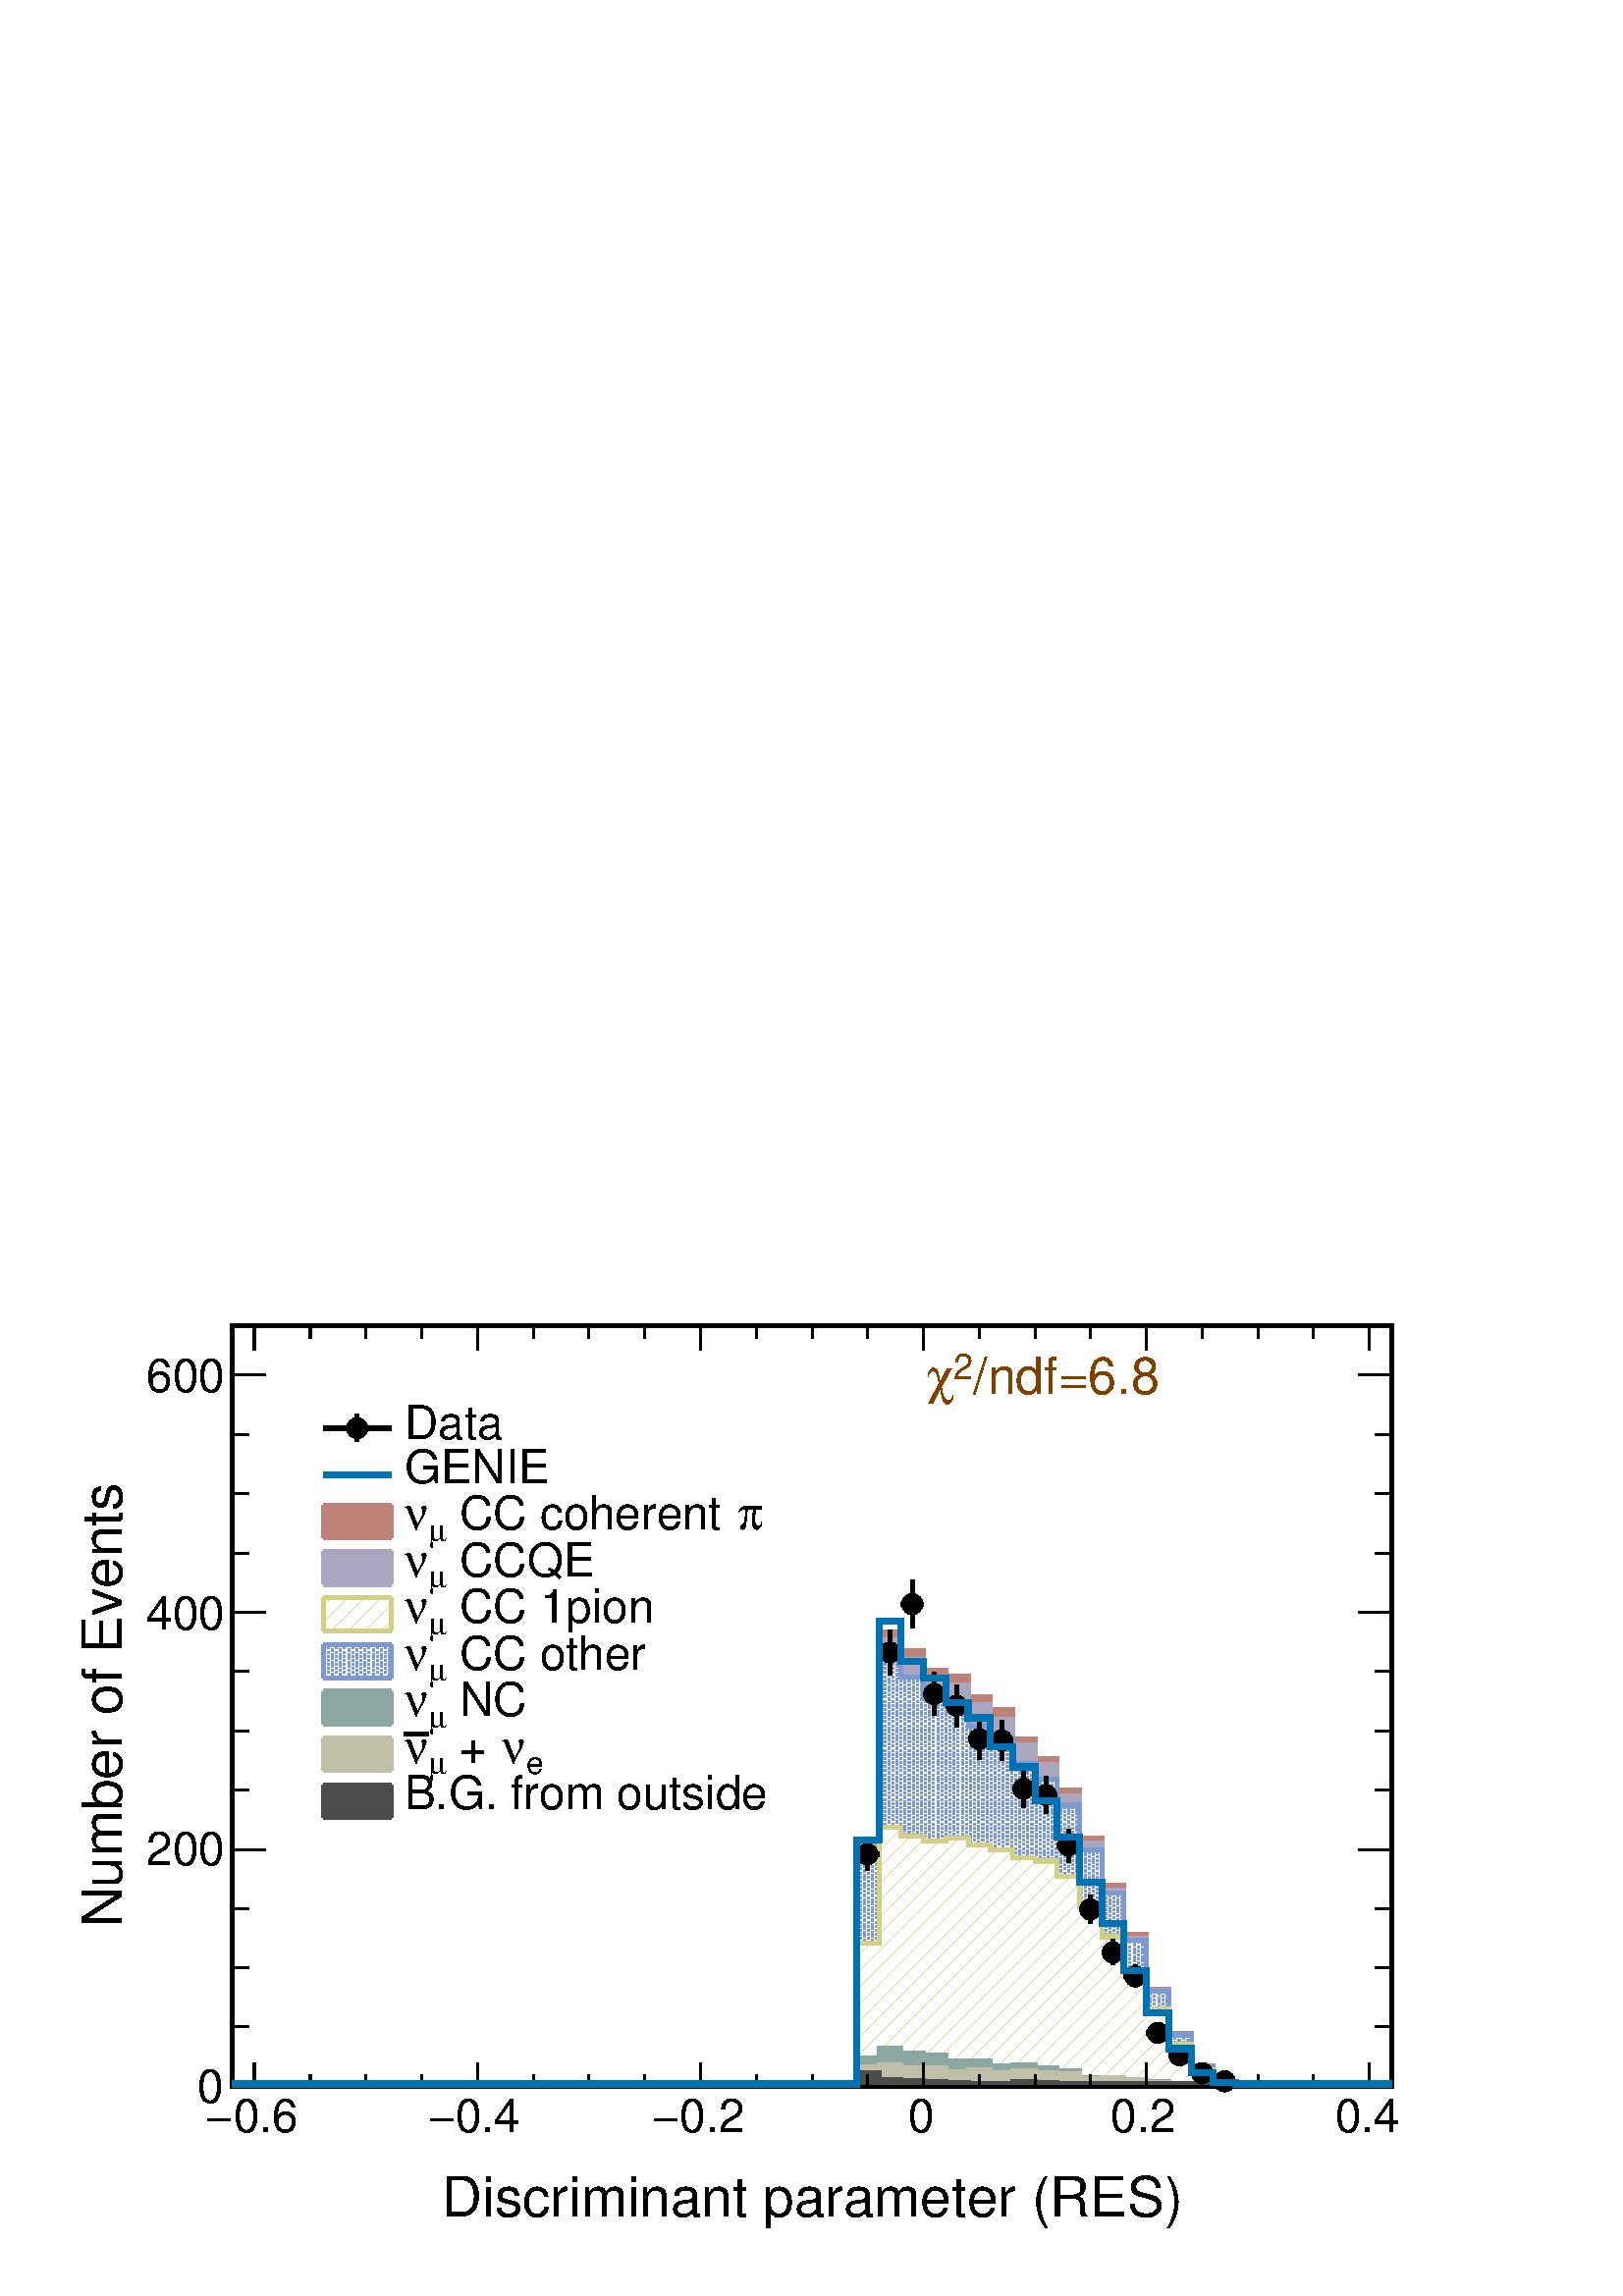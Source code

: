 %!PS-Adobe-2.0 EPSF-2.0
%%BoundingBox:  0 0 567 384
%%EndComments
%%BeginProlog
80 dict begin
/s {stroke} def /l {lineto} def /m {moveto} def /t {translate} def
/r {rotate} def /rl {roll}  def /R {repeat} def
/d {rlineto} def /rm {rmoveto} def /gr {grestore} def /f {eofill} def
/c {setrgbcolor} def /black {0 setgray} def /sd {setdash} def
/cl {closepath} def /sf {scalefont setfont} def /lw {setlinewidth} def
/box {m dup 0 exch d exch 0 d 0 exch neg d cl} def
/NC{systemdict begin initclip end}def/C{NC box clip newpath}def
/bl {box s} def /bf {box f} def /Y { 0 exch d} def /X { 0 d} def 
/K {{pop pop 0 moveto} exch kshow} bind def
/ita {/ang 15 def gsave [1 0 ang dup sin exch cos div 1 0 0] concat} def 
/mp {newpath /y exch def /x exch def} def
/side {[w .77 mul w .23 mul] .385 w mul sd w 0 l currentpoint t -144 r} def
/mr {mp x y w2 0 360 arc} def /m24 {mr s} def /m20 {mr f} def
/mb {mp x y w2 add m w2 neg 0 d 0 w neg d w 0 d 0 w d cl} def
/mt {mp x y w2 add m w2 neg w neg d w 0 d cl} def
/m21 {mb f} def /m25 {mb s} def /m22 {mt f} def /m26{mt s} def
/m23 {mp x y w2 sub m w2 w d w neg 0 d cl f} def
/m27 {mp x y w2 add m w3 neg w2 neg d w3 w2 neg d w3 w2 d cl s} def
/m28 {mp x w2 sub y w2 sub w3 add m w3 0 d  0 w3 neg d w3 0 d 0 w3 d w3 0 d  0 w3 d w3 neg 0 d 0 w3 d w3 neg 0 d 0 w3 neg d w3 neg 0 d cl s } def
/m29 {mp gsave x w2 sub y w2 add w3 sub m currentpoint t 4 {side} repeat cl fill gr} def
/m30 {mp gsave x w2 sub y w2 add w3 sub m currentpoint t 4 {side} repeat cl s gr} def
/m31 {mp x y w2 sub m 0 w d x w2 sub y m w 0 d x w2 sub y w2 add m w w neg d x w2 sub y w2 sub m w w d s} def
/m32 {mp x y w2 sub m w2 w d w neg 0 d cl s} def
/m33 {mp x y w2 add m w3 neg w2 neg d w3 w2 neg d w3 w2 d cl f} def
/m34 {mp x w2 sub y w2 sub w3 add m w3 0 d  0 w3 neg d w3 0 d 0 w3 d w3 0 d  0 w3 d w3 neg 0 d 0 w3 d w3 neg 0 d 0 w3 neg d w3 neg 0 d cl f } def
/m2 {mp x y w2 sub m 0 w d x w2 sub y m w 0 d s} def
/m5 {mp x w2 sub y w2 sub m w w d x w2 sub y w2 add m w w neg d s} def
/reEncode {exch findfont dup length dict begin {1 index /FID eq  {pop pop} {def} ifelse } forall /Encoding exch def currentdict end dup /FontName get exch definefont pop } def [/Times-Bold /Times-Italic /Times-BoldItalic /Helvetica /Helvetica-Oblique
 /Helvetica-Bold /Helvetica-BoldOblique /Courier /Courier-Oblique /Courier-Bold /Courier-BoldOblique /Times-Roman /AvantGarde-Book /AvantGarde-BookOblique /AvantGarde-Demi /AvantGarde-DemiOblique /Bookman-Demi /Bookman-DemiItalic /Bookman-Light
 /Bookman-LightItalic /Helvetica-Narrow /Helvetica-Narrow-Bold /Helvetica-Narrow-BoldOblique /Helvetica-Narrow-Oblique /NewCenturySchlbk-Roman /NewCenturySchlbk-Bold /NewCenturySchlbk-BoldItalic /NewCenturySchlbk-Italic /Palatino-Bold
 /Palatino-BoldItalic /Palatino-Italic /Palatino-Roman ] {ISOLatin1Encoding reEncode } forall
%%EndProlog
%%BeginSetup
%%EndSetup
newpath  gsave  .25 .25 scale  gsave  0 0 t black[  ] 0 sd 3 lw 0.999 0.999 0.999 c 2268 1538 0 0 bf black 6 lw 0.999 0.999 0.999 c 1701 1115 340 308 bf black 1701 1115 340 308 bl 0.999 0.999 0.999 c 1701 1115 340 308 bf black 1701 1115 340 308 bl 1
 1 1 c black 343 311 m 1698 X s 3 lw 340 308 m 1701 X s
 gsave  2268 1538 0 0 C 648.384 117.296 t 0 r /Helvetica findfont 81.455 sf 0 0 m (Discriminant parameter \(RES\)) show NC gr  373 342 m -34 Y s 455 325 m -17 Y s 536 325 m -17 Y s 618 325 m -17 Y s 700 342 m -34 Y s 782 325 m -17 Y s 863 325 m -17
 Y s 945 325 m -17 Y s 1027 342 m -34 Y s 1109 325 m -17 Y s 1191 325 m -17 Y s 1272 325 m -17 Y s 1354 342 m -34 Y s 1436 325 m -17 Y s 1518 325 m -17 Y s 1599 325 m -17 Y s 1681 342 m -34 Y s 1763 325 m -17 Y s 1845 325 m -17 Y s 1926 325 m -17 Y s
 2008 342 m -34 Y s 373 342 m -34 Y s 2008 342 m -34 Y s
 gsave  2268 1538 0 0 C 342.112 241.108 t 0 r /Helvetica findfont 68.422 sf 0 0 m (0.6) show NC gr 
 gsave  2268 1538 0 0 C 303.014 241.108 t 0 r /Symbol findfont 68.422 sf 0 0 m (-) show NC gr 
 gsave  2268 1538 0 0 C 667.934 241.108 t 0 r /Helvetica findfont 68.422 sf 0 0 m (0.4) show NC gr 
 gsave  2268 1538 0 0 C 628.835 241.108 t 0 r /Symbol findfont 68.422 sf 0 0 m (-) show NC gr 
 gsave  2268 1538 0 0 C 997.013 241.108 t 0 r /Helvetica findfont 68.422 sf 0 0 m (0.2) show NC gr 
 gsave  2268 1538 0 0 C 957.915 241.108 t 0 r /Symbol findfont 68.422 sf 0 0 m (-) show NC gr 
 gsave  2268 1538 0 0 C 1332.61 241.108 t 0 r /Helvetica findfont 68.422 sf 0 0 m (0) show NC gr 
 gsave  2268 1538 0 0 C 1629.11 241.108 t 0 r /Helvetica findfont 68.422 sf 0 0 m (0.2) show NC gr 
 gsave  2268 1538 0 0 C 1958.19 241.108 t 0 r /Helvetica findfont 68.422 sf 0 0 m (0.4) show NC gr  340 1423 m 1701 X s 373 1388 m 35 Y s 455 1405 m 18 Y s 536 1405 m 18 Y s 618 1405 m 18 Y s 700 1388 m 35 Y s 782 1405 m 18 Y s 863 1405 m 18 Y s 945
 1405 m 18 Y s 1027 1388 m 35 Y s 1109 1405 m 18 Y s 1191 1405 m 18 Y s 1272 1405 m 18 Y s 1354 1388 m 35 Y s 1436 1405 m 18 Y s 1518 1405 m 18 Y s 1599 1405 m 18 Y s 1681 1388 m 35 Y s 1763 1405 m 18 Y s 1845 1405 m 18 Y s 1926 1405 m 18 Y s 2008
 1388 m 35 Y s 373 1388 m 35 Y s 2008 1388 m 35 Y s 340 308 m 1115 Y s
 gsave  2268 1538 0 0 C 179.202 540.863 t 90 r /Helvetica findfont 81.455 sf 0 0 m (Number of Events) show NC gr  389 308 m -49 X s 365 395 m -25 X s 365 482 m -25 X s 365 568 m -25 X s 389 655 m -49 X s 365 742 m -25 X s 365 829 m -25 X s 365 916 m
 -25 X s 389 1003 m -49 X s 365 1090 m -25 X s 365 1177 m -25 X s 365 1264 m -25 X s 389 1351 m -49 X s 389 1351 m -49 X s
 gsave  2268 1538 0 0 C 289.981 283.465 t 0 r /Helvetica findfont 68.422 sf 0 0 m (0) show NC gr 
 gsave  2268 1538 0 0 C 215.042 632.093 t 0 r /Helvetica findfont 68.422 sf 0 0 m (200) show NC gr 
 gsave  2268 1538 0 0 C 215.042 977.464 t 0 r /Helvetica findfont 68.422 sf 0 0 m (400) show NC gr 
 gsave  2268 1538 0 0 C 215.042 1326.09 t 0 r /Helvetica findfont 68.422 sf 0 0 m (600) show NC gr  2041 308 m 1115 Y s 1992 308 m 49 X s 2016 395 m 25 X s 2016 482 m 25 X s 2016 568 m 25 X s 1992 655 m 49 X s 2016 742 m 25 X s 2016 829 m 25 X s
 2016 916 m 25 X s 1992 1003 m 49 X s 2016 1090 m 25 X s 2016 1177 m 25 X s 2016 1264 m 25 X s 1992 1351 m 49 X s 1992 1351 m 49 X s 0.75 0.51 0.47 c 6 lw black 3 lw 0.75 0.51 0.47 c 2041 311 m -1698 X 913 X 353 Y 33 X 310 Y 32 X -27 Y 33 X -29 Y 33
 X -9 Y 33 X -30 Y 32 X -18 Y 33 X -44 Y 33 X -29 Y 32 X -46 Y 33 X -71 Y 33 X -69 Y 32 X -72 Y 33 X -80 Y 33 X -65 Y 33 X -48 Y 32 X -23 Y 33 X -3 Y 229 X f 6 lw 343 311 m -3 X 916 X 353 Y 33 X 310 Y 32 X -27 Y 33 X -29 Y 33 X -9 Y 33 X -30 Y 32 X
 -18 Y 33 X -44 Y 33 X -29 Y 32 X -46 Y 33 X -71 Y 33 X -69 Y 32 X -72 Y 33 X -80 Y 33 X -65 Y 33 X -48 Y 32 X -23 Y 33 X -3 Y 229 X s 0.67 0.65 0.75 c 0.999 0.999 0.999 c black 3 lw 0.999 0.999 0.999 c 2041 311 m -1698 X 913 X 348 Y 33 X 303 Y 32 X
 -28 Y 33 X -29 Y 33 X -9 Y 33 X -28 Y 32 X -22 Y 33 X -38 Y 33 X -29 Y 32 X -45 Y 33 X -70 Y 33 X -68 Y 32 X -71 Y 33 X -76 Y 33 X -66 Y 33 X -47 Y 32 X -22 Y 33 X -3 Y 229 X f 6 lw 0.67 0.65 0.75 c 0.999 0.999 0.999 c 0.67 0.65 0.75 c 343 311 m -3
 X 916 X 348 Y 33 X 303 Y 32 X -28 Y 33 X -29 Y 33 X -9 Y 33 X -28 Y 32 X -22 Y 33 X -38 Y 33 X -29 Y 32 X -45 Y 33 X -70 Y 33 X -68 Y 32 X -71 Y 33 X -76 Y 33 X -66 Y 33 X -47 Y 32 X -22 Y 33 X -3 Y 229 X s 0.999 0.999 0.999 c black 3 lw 0.999 0.999
 0.999 c 2041 311 m -1698 X 913 X 348 Y 33 X 303 Y 32 X -28 Y 33 X -29 Y 33 X -9 Y 33 X -28 Y 32 X -22 Y 33 X -38 Y 33 X -29 Y 32 X -45 Y 33 X -70 Y 33 X -68 Y 32 X -71 Y 33 X -76 Y 33 X -66 Y 33 X -47 Y 32 X -22 Y 33 X -3 Y 229 X f 6 lw 0.67 0.65
 0.75 c 0.999 0.999 0.999 c 0.67 0.65 0.75 c 343 311 m -3 X 916 X 348 Y 33 X 303 Y 32 X -28 Y 33 X -29 Y 33 X -9 Y 33 X -28 Y 32 X -22 Y 33 X -38 Y 33 X -29 Y 32 X -45 Y 33 X -70 Y 33 X -68 Y 32 X -71 Y 33 X -76 Y 33 X -66 Y 33 X -47 Y 32 X -22 Y 33
 X -3 Y 229 X s black 3 lw 0.67 0.65 0.75 c 2041 311 m -1698 X 913 X 348 Y 33 X 303 Y 32 X -28 Y 33 X -29 Y 33 X -9 Y 33 X -28 Y 32 X -22 Y 33 X -38 Y 33 X -29 Y 32 X -45 Y 33 X -70 Y 33 X -68 Y 32 X -71 Y 33 X -76 Y 33 X -66 Y 33 X -47 Y 32 X -22 Y
 33 X -3 Y 229 X f 6 lw 343 311 m -3 X 916 X 348 Y 33 X 303 Y 32 X -28 Y 33 X -29 Y 33 X -9 Y 33 X -28 Y 32 X -22 Y 33 X -38 Y 33 X -29 Y 32 X -45 Y 33 X -70 Y 33 X -68 Y 32 X -71 Y 33 X -76 Y 33 X -66 Y 33 X -47 Y 32 X -22 Y 33 X -3 Y 229 X s 0.49
 0.6 0.82 c 0.999 0.999 0.999 c black 3 lw 0.999 0.999 0.999 c 2041 311 m -1698 X 913 X 335 Y 33 X 288 Y 32 X -26 Y 33 X -31 Y 33 X -11 Y 33 X -30 Y 32 X -17 Y 33 X -38 Y 33 X -23 Y 32 X -38 Y 33 X -65 Y 33 X -64 Y 32 X -69 Y 33 X -75 Y 33 X -64 Y 33
 X -47 Y 32 X -22 Y 33 X -3 Y 229 X f 6 lw 0.49 0.6 0.82 c 0.999 0.999 0.999 c 0.49 0.6 0.82 c 343 311 m -3 X 916 X 335 Y 33 X 288 Y 32 X -26 Y 33 X -31 Y 33 X -11 Y 33 X -30 Y 32 X -17 Y 33 X -38 Y 33 X -23 Y 32 X -38 Y 33 X -65 Y 33 X -64 Y 32 X
 -69 Y 33 X -75 Y 33 X -64 Y 33 X -47 Y 32 X -22 Y 33 X -3 Y 229 X s 0.999 0.999 0.999 c black 3 lw 0.999 0.999 0.999 c 2041 311 m -1698 X 913 X 335 Y 33 X 288 Y 32 X -26 Y 33 X -31 Y 33 X -11 Y 33 X -30 Y 32 X -17 Y 33 X -38 Y 33 X -23 Y 32 X -38 Y
 33 X -65 Y 33 X -64 Y 32 X -69 Y 33 X -75 Y 33 X -64 Y 33 X -47 Y 32 X -22 Y 33 X -3 Y 229 X f 6 lw 0.49 0.6 0.82 c 0.999 0.999 0.999 c 0.49 0.6 0.82 c 343 311 m -3 X 916 X 335 Y 33 X 288 Y 32 X -26 Y 33 X -31 Y 33 X -11 Y 33 X -30 Y 32 X -17 Y 33 X
 -38 Y 33 X -23 Y 32 X -38 Y 33 X -65 Y 33 X -64 Y 32 X -69 Y 33 X -75 Y 33 X -64 Y 33 X -47 Y 32 X -22 Y 33 X -3 Y 229 X s black 3 lw 0.49 0.6 0.82 c 1 lw << /PatternType 1 /PaintType 2 /TilingType 1 /BBox [ 0 0 100 100 ] /XStep 96 /YStep 4
 /PaintProc { begin gsave [1 3] 0 sd 2 4 m 98 4 l s 0 3 m 96 3 l s 2 2 m 98 2 l s 0 1 m 96 1 l s gr end } >> [ 3.0 0 0 3.0 0 0 ] makepattern /P02 exch def /cs {[/Pattern /DeviceRGB] setcolorspace} def /FA {f [/DeviceRGB] setcolorspace} def cs 0.49
 0.6 0.82 P02 setcolor 2041 311 m -1698 X 913 X 335 Y 33 X 288 Y 32 X -26 Y 33 X -31 Y 33 X -11 Y 33 X -30 Y 32 X -17 Y 33 X -38 Y 33 X -23 Y 32 X -38 Y 33 X -65 Y 33 X -64 Y 32 X -69 Y 33 X -75 Y 33 X -64 Y 33 X -47 Y 32 X -22 Y 33 X -3 Y 229 X FA 6
 lw 0.49 0.6 0.82 c 343 311 m -3 X 916 X 335 Y 33 X 288 Y 32 X -26 Y 33 X -31 Y 33 X -11 Y 33 X -30 Y 32 X -17 Y 33 X -38 Y 33 X -23 Y 32 X -38 Y 33 X -65 Y 33 X -64 Y 32 X -69 Y 33 X -75 Y 33 X -64 Y 33 X -47 Y 32 X -22 Y 33 X -3 Y 229 X s 0.83 0.81
 0.53 c 0.999 0.999 0.999 c black 3 lw 0.999 0.999 0.999 c 2041 311 m -1698 X 913 X 207 Y 33 X 169 Y 32 X -12 Y 33 X -8 Y 33 X 5 Y 33 X -10 Y 32 X -8 Y 33 X -11 Y 33 X -5 Y 32 X -22 Y 33 X -45 Y 33 X -44 Y 32 X -48 Y 33 X -58 Y 33 X -52 Y 33 X -37 Y
 32 X -19 Y 33 X -2 Y 229 X f 6 lw 0.83 0.81 0.53 c 0.999 0.999 0.999 c 0.83 0.81 0.53 c 343 311 m -3 X 916 X 207 Y 33 X 169 Y 32 X -12 Y 33 X -8 Y 33 X 5 Y 33 X -10 Y 32 X -8 Y 33 X -11 Y 33 X -5 Y 32 X -22 Y 33 X -45 Y 33 X -44 Y 32 X -48 Y 33 X
 -58 Y 33 X -52 Y 33 X -37 Y 32 X -19 Y 33 X -2 Y 229 X s 0.999 0.999 0.999 c black 3 lw 0.999 0.999 0.999 c 2041 311 m -1698 X 913 X 207 Y 33 X 169 Y 32 X -12 Y 33 X -8 Y 33 X 5 Y 33 X -10 Y 32 X -8 Y 33 X -11 Y 33 X -5 Y 32 X -22 Y 33 X -45 Y 33 X
 -44 Y 32 X -48 Y 33 X -58 Y 33 X -52 Y 33 X -37 Y 32 X -19 Y 33 X -2 Y 229 X f 6 lw 0.83 0.81 0.53 c 0.999 0.999 0.999 c 0.83 0.81 0.53 c 343 311 m -3 X 916 X 207 Y 33 X 169 Y 32 X -12 Y 33 X -8 Y 33 X 5 Y 33 X -10 Y 32 X -8 Y 33 X -11 Y 33 X -5 Y
 32 X -22 Y 33 X -45 Y 33 X -44 Y 32 X -48 Y 33 X -58 Y 33 X -52 Y 33 X -37 Y 32 X -19 Y 33 X -2 Y 229 X s black 3 lw 0.83 0.81 0.53 c 1 lw << /PatternType 1 /PaintType 2 /TilingType 1 /BBox [ 0 0 100 100 ] /XStep 100 /YStep 100 /PaintProc { begin
 gsave 0 0 m 100 100 l s gr end } >> [ 0.24 0 0 0.24 0 0 ] makepattern /P04 exch def cs 0.83 0.81 0.53 P04 setcolor 2041 311 m -1698 X 913 X 207 Y 33 X 169 Y 32 X -12 Y 33 X -8 Y 33 X 5 Y 33 X -10 Y 32 X -8 Y 33 X -11 Y 33 X -5 Y 32 X -22 Y 33 X -45
 Y 33 X -44 Y 32 X -48 Y 33 X -58 Y 33 X -52 Y 33 X -37 Y 32 X -19 Y 33 X -2 Y 229 X FA 6 lw 0.83 0.81 0.53 c 343 311 m -3 X 916 X 207 Y 33 X 169 Y 32 X -12 Y 33 X -8 Y 33 X 5 Y 33 X -10 Y 32 X -8 Y 33 X -11 Y 33 X -5 Y 32 X -22 Y 33 X -45 Y 33 X -44
 Y 32 X -48 Y 33 X -58 Y 33 X -52 Y 33 X -37 Y 32 X -19 Y 33 X -2 Y 229 X s 0.54 0.66 0.63 c 0.999 0.999 0.999 c black 3 lw 0.999 0.999 0.999 c 2041 311 m -1698 X 913 X 38 Y 33 X 14 Y 32 X -6 Y 33 X -3 Y 33 X -9 Y 65 X -7 Y 33 X 1 Y 33 X -4 Y 32 X -4
 Y 33 X -10 Y 65 X -3 Y 33 X -4 Y 33 X -3 Y 327 X f 6 lw 0.54 0.66 0.63 c 0.999 0.999 0.999 c 0.54 0.66 0.63 c 343 311 m -3 X 916 X 38 Y 33 X 14 Y 32 X -6 Y 33 X -3 Y 33 X -9 Y 65 X -7 Y 33 X 1 Y 33 X -4 Y 32 X -4 Y 33 X -10 Y 65 X -3 Y 33 X -4 Y 33
 X -3 Y 327 X s 0.999 0.999 0.999 c black 3 lw 0.999 0.999 0.999 c 2041 311 m -1698 X 913 X 38 Y 33 X 14 Y 32 X -6 Y 33 X -3 Y 33 X -9 Y 65 X -7 Y 33 X 1 Y 33 X -4 Y 32 X -4 Y 33 X -10 Y 65 X -3 Y 33 X -4 Y 33 X -3 Y 327 X f 6 lw 0.54 0.66 0.63 c
 0.999 0.999 0.999 c 0.54 0.66 0.63 c 343 311 m -3 X 916 X 38 Y 33 X 14 Y 32 X -6 Y 33 X -3 Y 33 X -9 Y 65 X -7 Y 33 X 1 Y 33 X -4 Y 32 X -4 Y 33 X -10 Y 65 X -3 Y 33 X -4 Y 33 X -3 Y 327 X s black 3 lw 0.54 0.66 0.63 c 2041 311 m -1698 X 913 X 38 Y
 33 X 14 Y 32 X -6 Y 33 X -3 Y 33 X -9 Y 65 X -7 Y 33 X 1 Y 33 X -4 Y 32 X -4 Y 33 X -10 Y 65 X -3 Y 33 X -4 Y 33 X -3 Y 327 X f 6 lw 343 311 m -3 X 916 X 38 Y 33 X 14 Y 32 X -6 Y 33 X -3 Y 33 X -9 Y 65 X -7 Y 33 X 1 Y 33 X -4 Y 32 X -4 Y 33 X -10 Y
 65 X -3 Y 33 X -4 Y 33 X -3 Y 327 X s 0.76 0.75 0.66 c 0.999 0.999 0.999 c black 3 lw 0.999 0.999 0.999 c 2041 311 m -1698 X 913 X 25 Y 33 X 3 Y 32 X -4 Y 33 X -1 Y 33 X -5 Y 33 X 3 Y 32 X -5 Y 33 X 4 Y 33 X -3 Y 32 X -2 Y 33 X -7 Y 33 X 1 Y 32 X -3
 Y 33 X -4 Y 33 X -2 Y 327 X f 6 lw 0.76 0.75 0.66 c 0.999 0.999 0.999 c 0.76 0.75 0.66 c 343 311 m -3 X 916 X 25 Y 33 X 3 Y 32 X -4 Y 33 X -1 Y 33 X -5 Y 33 X 3 Y 32 X -5 Y 33 X 4 Y 33 X -3 Y 32 X -2 Y 33 X -7 Y 33 X 1 Y 32 X -3 Y 33 X -4 Y 33 X -2
 Y 327 X s 0.999 0.999 0.999 c black 3 lw 0.999 0.999 0.999 c 2041 311 m -1698 X 913 X 25 Y 33 X 3 Y 32 X -4 Y 33 X -1 Y 33 X -5 Y 33 X 3 Y 32 X -5 Y 33 X 4 Y 33 X -3 Y 32 X -2 Y 33 X -7 Y 33 X 1 Y 32 X -3 Y 33 X -4 Y 33 X -2 Y 327 X f 6 lw 0.76 0.75
 0.66 c 0.999 0.999 0.999 c 0.76 0.75 0.66 c 343 311 m -3 X 916 X 25 Y 33 X 3 Y 32 X -4 Y 33 X -1 Y 33 X -5 Y 33 X 3 Y 32 X -5 Y 33 X 4 Y 33 X -3 Y 32 X -2 Y 33 X -7 Y 33 X 1 Y 32 X -3 Y 33 X -4 Y 33 X -2 Y 327 X s black 3 lw 0.76 0.75 0.66 c 2041
 311 m -1698 X 913 X 25 Y 33 X 3 Y 32 X -4 Y 33 X -1 Y 33 X -5 Y 33 X 3 Y 32 X -5 Y 33 X 4 Y 33 X -3 Y 32 X -2 Y 33 X -7 Y 33 X 1 Y 32 X -3 Y 33 X -4 Y 33 X -2 Y 327 X f 6 lw 343 311 m -3 X 916 X 25 Y 33 X 3 Y 32 X -4 Y 33 X -1 Y 33 X -5 Y 33 X 3 Y
 32 X -5 Y 33 X 4 Y 33 X -3 Y 32 X -2 Y 33 X -7 Y 33 X 1 Y 32 X -3 Y 33 X -4 Y 33 X -2 Y 327 X s 0.3 0.3 0.3 c 0.999 0.999 0.999 c black 3 lw 0.999 0.999 0.999 c 2041 311 m -1698 X 913 X 17 Y 33 X -10 Y 32 X -2 Y 33 X -1 Y 33 X -2 Y 33 X -1 Y 32 X -1
 Y 33 X 3 Y 33 X -1 Y 32 X -2 Y 491 X f 6 lw 0.3 0.3 0.3 c 0.999 0.999 0.999 c 0.3 0.3 0.3 c 343 311 m -3 X 916 X 17 Y 33 X -10 Y 32 X -2 Y 33 X -1 Y 33 X -2 Y 33 X -1 Y 32 X -1 Y 33 X 3 Y 33 X -1 Y 32 X -2 Y 491 X s 0.999 0.999 0.999 c black 3 lw
 0.999 0.999 0.999 c 2041 311 m -1698 X 913 X 17 Y 33 X -10 Y 32 X -2 Y 33 X -1 Y 33 X -2 Y 33 X -1 Y 32 X -1 Y 33 X 3 Y 33 X -1 Y 32 X -2 Y 491 X f 6 lw 0.3 0.3 0.3 c 0.999 0.999 0.999 c 0.3 0.3 0.3 c 343 311 m -3 X 916 X 17 Y 33 X -10 Y 32 X -2 Y
 33 X -1 Y 33 X -2 Y 33 X -1 Y 32 X -1 Y 33 X 3 Y 33 X -1 Y 32 X -2 Y 491 X s black 3 lw 0.3 0.3 0.3 c 2041 311 m -1698 X 913 X 17 Y 33 X -10 Y 32 X -2 Y 33 X -1 Y 33 X -2 Y 33 X -1 Y 32 X -1 Y 33 X 3 Y 33 X -1 Y 32 X -2 Y 491 X f 6 lw 343 311 m -3 X
 916 X 17 Y 33 X -10 Y 32 X -2 Y 33 X -1 Y 33 X -2 Y 33 X -1 Y 32 X -1 Y 33 X 3 Y 33 X -1 Y 32 X -2 Y 491 X s black 3 lw 340 308 m 1701 X s 373 342 m -34 Y s 455 325 m -17 Y s 536 325 m -17 Y s 618 325 m -17 Y s 700 342 m -34 Y s 782 325 m -17 Y s
 863 325 m -17 Y s 945 325 m -17 Y s 1027 342 m -34 Y s 1109 325 m -17 Y s 1191 325 m -17 Y s 1272 325 m -17 Y s 1354 342 m -34 Y s 1436 325 m -17 Y s 1518 325 m -17 Y s 1599 325 m -17 Y s 1681 342 m -34 Y s 1763 325 m -17 Y s 1845 325 m -17 Y s 1926
 325 m -17 Y s 2008 342 m -34 Y s 373 342 m -34 Y s 2008 342 m -34 Y s 340 1423 m 1701 X s 373 1388 m 35 Y s 455 1405 m 18 Y s 536 1405 m 18 Y s 618 1405 m 18 Y s 700 1388 m 35 Y s 782 1405 m 18 Y s 863 1405 m 18 Y s 945 1405 m 18 Y s 1027 1388 m 35
 Y s 1109 1405 m 18 Y s 1191 1405 m 18 Y s 1272 1405 m 18 Y s 1354 1388 m 35 Y s 1436 1405 m 18 Y s 1518 1405 m 18 Y s 1599 1405 m 18 Y s 1681 1388 m 35 Y s 1763 1405 m 18 Y s 1845 1405 m 18 Y s 1926 1405 m 18 Y s 2008 1388 m 35 Y s 373 1388 m 35 Y s
 2008 1388 m 35 Y s 340 308 m 1115 Y s 389 308 m -49 X s 365 395 m -25 X s 365 482 m -25 X s 365 568 m -25 X s 389 655 m -49 X s 365 742 m -25 X s 365 829 m -25 X s 365 916 m -25 X s 389 1003 m -49 X s 365 1090 m -25 X s 365 1177 m -25 X s 365 1264 m
 -25 X s 389 1351 m -49 X s 389 1351 m -49 X s 2041 308 m 1115 Y s 1992 308 m 49 X s 2016 395 m 25 X s 2016 482 m 25 X s 2016 568 m 25 X s 1992 655 m 49 X s 2016 742 m 25 X s 2016 829 m 25 X s 2016 916 m 25 X s 1992 1003 m 49 X s 2016 1090 m 25 X s
 2016 1177 m 25 X s 2016 1264 m 25 X s 1992 1351 m 49 X s 1992 1351 m 49 X s 6 lw 1 1 1 c black 1272 624 m 11 Y s 1272 662 m 11 Y s 1256 648 m 3 X s 1285 648 m 4 X s 3 lw /w 31 def /w2 {w 2 div} def /w3 {w 3 div} def 1272 648 m20 6 lw 1305 911 m 20 Y
 s 1305 957 m 20 Y s 1289 944 m 3 X s 1318 944 m 3 X s 3 lw 1305 944 m20 6 lw 1338 980 m 22 Y s 1338 1029 m 22 Y s 1321 1015 m 4 X s 1351 1015 m 3 X s 3 lw 1338 1015 m20 6 lw 1370 852 m 18 Y s 1370 896 m 19 Y s 1354 883 m 3 X s 1383 883 m 4 X s 3 lw
 1370 883 m20 6 lw 1403 835 m 18 Y s 1403 879 m 18 Y s 1387 866 m 3 X s 1416 866 m 4 X s 3 lw 1403 866 m20 6 lw 1436 787 m 17 Y s 1436 830 m 17 Y s 1420 817 m 3 X s 1449 817 m 3 X s 3 lw 1436 817 m20 6 lw 1469 786 m 16 Y s 1469 828 m 17 Y s 1452 815
 m 4 X s 1482 815 m 3 X s 3 lw 1469 815 m20 6 lw 1501 717 m 14 Y s 1501 757 m 15 Y s 1485 744 m 3 X s 1514 744 m 4 X s 3 lw 1501 744 m20 6 lw 1534 708 m 14 Y s 1534 748 m 15 Y s 1518 735 m 3 X s 1547 735 m 3 X s 3 lw 1534 735 m20 6 lw 1567 636 m 12 Y
 s 1567 674 m 11 Y s 1550 661 m 4 X s 1580 661 m 3 X s 3 lw 1567 661 m20 6 lw 1599 546 m 8 Y s 1599 580 m 8 Y s 1583 567 m 3 X s 1612 567 m 4 X s 3 lw 1599 567 m20 6 lw 1632 486 m 5 Y s 1632 517 m 6 Y s 1616 504 m 3 X s 1645 504 m 3 X s 3 lw 1632 504
 m20 6 lw 1665 453 m 3 Y s 1665 482 m 4 Y s 1648 469 m 4 X s 1678 469 m 3 X s 3 lw 1665 469 m20 6 lw 1681 386 m 3 X s 1711 386 m 3 X s 3 lw 1698 386 m20 6 lw 1714 353 m 3 X s 1743 353 m 4 X s 3 lw 1730 353 m20 6 lw 1747 327 m 3 X s 1776 327 m 3 X s 3
 lw 1763 327 m20 6 lw 1779 315 m 4 X s 1809 315 m 3 X s 3 lw 1796 315 m20 6 lw 0 0.447 0.698 c 9 lw 1 1 1 c black 0 0.447 0.698 c 343 311 m -3 X 916 X 358 Y 33 X 321 Y 32 X -59 Y 33 X -24 Y 33 X -36 Y 33 X -23 Y 32 X -42 Y 33 X -30 Y 33 X
 -49 Y 32 X -54 Y 33 X -66 Y 33 X -60 Y 32 X -70 Y 33 X -62 Y 33 X -52 Y 33 X -35 Y 32 X -15 Y 33 X -2 Y 229 X s black
 gsave  2268 1538 0 0 C 592.995 1257.67 t 0 r /Helvetica findfont 68.422 sf 0 0 m (Data) show NC gr  6 lw 475 1273 m 99 X s 524 1253 m 41 Y s 3 lw 524 1273 m20 6 lw
 gsave  2268 1538 0 0 C 592.995 1192.51 t 0 r /Helvetica findfont 68.422 sf 0 0 m (GENIE) show NC gr  0 0.447 0.698 c 9 lw 475 1205 m 99 X s black
 gsave  2268 1538 0 0 C 1081.73 1124.08 t 0 r /Symbol findfont 68.422 sf 0 0 m (p) show NC gr 
 gsave  2268 1538 0 0 C 654.901 1124.08 t 0 r /Helvetica findfont 68.422 sf 0 0 m ( CC coherent ) show NC gr 
 gsave  2268 1538 0 0 C 628.835 1107.79 t 0 r /Symbol findfont 45.615 sf 0 0 m (m) show NC gr 
 gsave  2268 1538 0 0 C 592.995 1124.08 t 0 r /Symbol findfont 68.422 sf 0 0 m (n) show NC gr  0.75 0.51 0.47 c 3 lw 475 1112 m 99 X 48 Y -99 X f 9 lw 6 lw 475 1160 m 99 X s 475 1112 m 99 X s 574 1112 m 48 Y s 475 1112 m 48 Y s black
 gsave  2268 1538 0 0 C 654.901 1055.66 t 0 r /Helvetica findfont 68.422 sf 0 0 m ( CCQE) show NC gr 
 gsave  2268 1538 0 0 C 628.835 1039.37 t 0 r /Symbol findfont 45.615 sf 0 0 m (m) show NC gr 
 gsave  2268 1538 0 0 C 592.995 1055.66 t 0 r /Symbol findfont 68.422 sf 0 0 m (n) show NC gr  0.67 0.65 0.75 c 3 lw 475 1044 m 99 X 48 Y -99 X f 6 lw 475 1092 m 99 X s 475 1044 m 99 X s 574 1044 m 48 Y s 475 1044 m 48 Y s black
 gsave  2268 1538 0 0 C 654.901 987.239 t 0 r /Helvetica findfont 68.422 sf 0 0 m ( CC 1pion) show NC gr 
 gsave  2268 1538 0 0 C 628.835 970.948 t 0 r /Symbol findfont 45.615 sf 0 0 m (m) show NC gr 
 gsave  2268 1538 0 0 C 592.995 987.239 t 0 r /Symbol findfont 68.422 sf 0 0 m (n) show NC gr  0.83 0.81 0.53 c 3 lw cs 0.83 0.81 0.53 P04 setcolor 475 976 m 99 X 48 Y -99 X FA 6 lw 0.83 0.81 0.53 c 475 1024 m 99 X s 475 976 m 99 X s 574 976 m 48 Y
 s 475 976 m 48 Y s black
 gsave  2268 1538 0 0 C 654.901 918.816 t 0 r /Helvetica findfont 68.422 sf 0 0 m ( CC other) show NC gr 
 gsave  2268 1538 0 0 C 628.835 902.525 t 0 r /Symbol findfont 45.615 sf 0 0 m (m) show NC gr 
 gsave  2268 1538 0 0 C 592.995 918.816 t 0 r /Symbol findfont 68.422 sf 0 0 m (n) show NC gr  0.49 0.6 0.82 c 3 lw cs 0.49 0.6 0.82 P02 setcolor 475 907 m 99 X 48 Y -99 X FA 6 lw 0.49 0.6 0.82 c 475 955 m 99 X s 475 907 m 99 X s 574 907 m 48 Y s
 475 907 m 48 Y s black
 gsave  2268 1538 0 0 C 654.901 850.394 t 0 r /Helvetica findfont 68.422 sf 0 0 m ( NC) show NC gr 
 gsave  2268 1538 0 0 C 628.835 834.103 t 0 r /Symbol findfont 45.615 sf 0 0 m (m) show NC gr 
 gsave  2268 1538 0 0 C 592.995 850.394 t 0 r /Symbol findfont 68.422 sf 0 0 m (n) show NC gr  0.54 0.66 0.63 c 3 lw 475 839 m 99 X 48 Y -99 X f 6 lw 475 887 m 99 X s 475 839 m 99 X s 574 839 m 48 Y s 475 839 m 48 Y s black
 gsave  2268 1538 0 0 C 772.197 765.68 t 0 r /Helvetica findfont 45.615 sf 0 0 m (e) show NC gr 
 gsave  2268 1538 0 0 C 736.356 781.971 t 0 r /Symbol findfont 68.422 sf 0 0 m (n) show NC gr 
 gsave  2268 1538 0 0 C 654.901 781.971 t 0 r /Helvetica findfont 68.422 sf 0 0 m ( + ) show NC gr 
 gsave  2268 1538 0 0 C 628.835 765.68 t 0 r /Symbol findfont 45.615 sf 0 0 m (m) show NC gr 
 gsave  2268 1538 0 0 C 592.995 781.971 t 0 r /Symbol findfont 68.422 sf 0 0 m (n) show NC gr  593 824 m 36 X s 0.76 0.75 0.66 c 3 lw 475 771 m 99 X 47 Y -99 X f 6 lw 475 818 m 99 X s 475 771 m 99 X s 574 771 m 47 Y s 475 771 m 47 Y s black
 gsave  2268 1538 0 0 C 592.995 713.549 t 0 r /Helvetica findfont 68.422 sf 0 0 m (B.G. from outside) show NC gr  0.3 0.3 0.3 c 3 lw 475 702 m 99 X 48 Y -99 X f 6 lw 475 750 m 99 X s 475 702 m 99 X s 574 702 m 48 Y s 475 702 m 48 Y s 0.502
 0.251 0 c black 0.502 0.251 0 c
 gsave  2268 1538 0 0 C 1427.1 1322.83 t 0 r /Helvetica findfont 74.939 sf 0 0 m (/ndf=6.8) show NC gr  black 0.502 0.251 0 c
 gsave  2268 1538 0 0 C 1397.77 1345.64 t 0 r /Helvetica findfont 52.131 sf 0 0 m (2) show NC gr  black 0.502 0.251 0 c
 gsave  2268 1538 0 0 C 1358.68 1322.83 t 0 r /Symbol findfont 74.939 sf 0 0 m (c) show NC gr 
 gr  gr showpage
end
%%EOF
